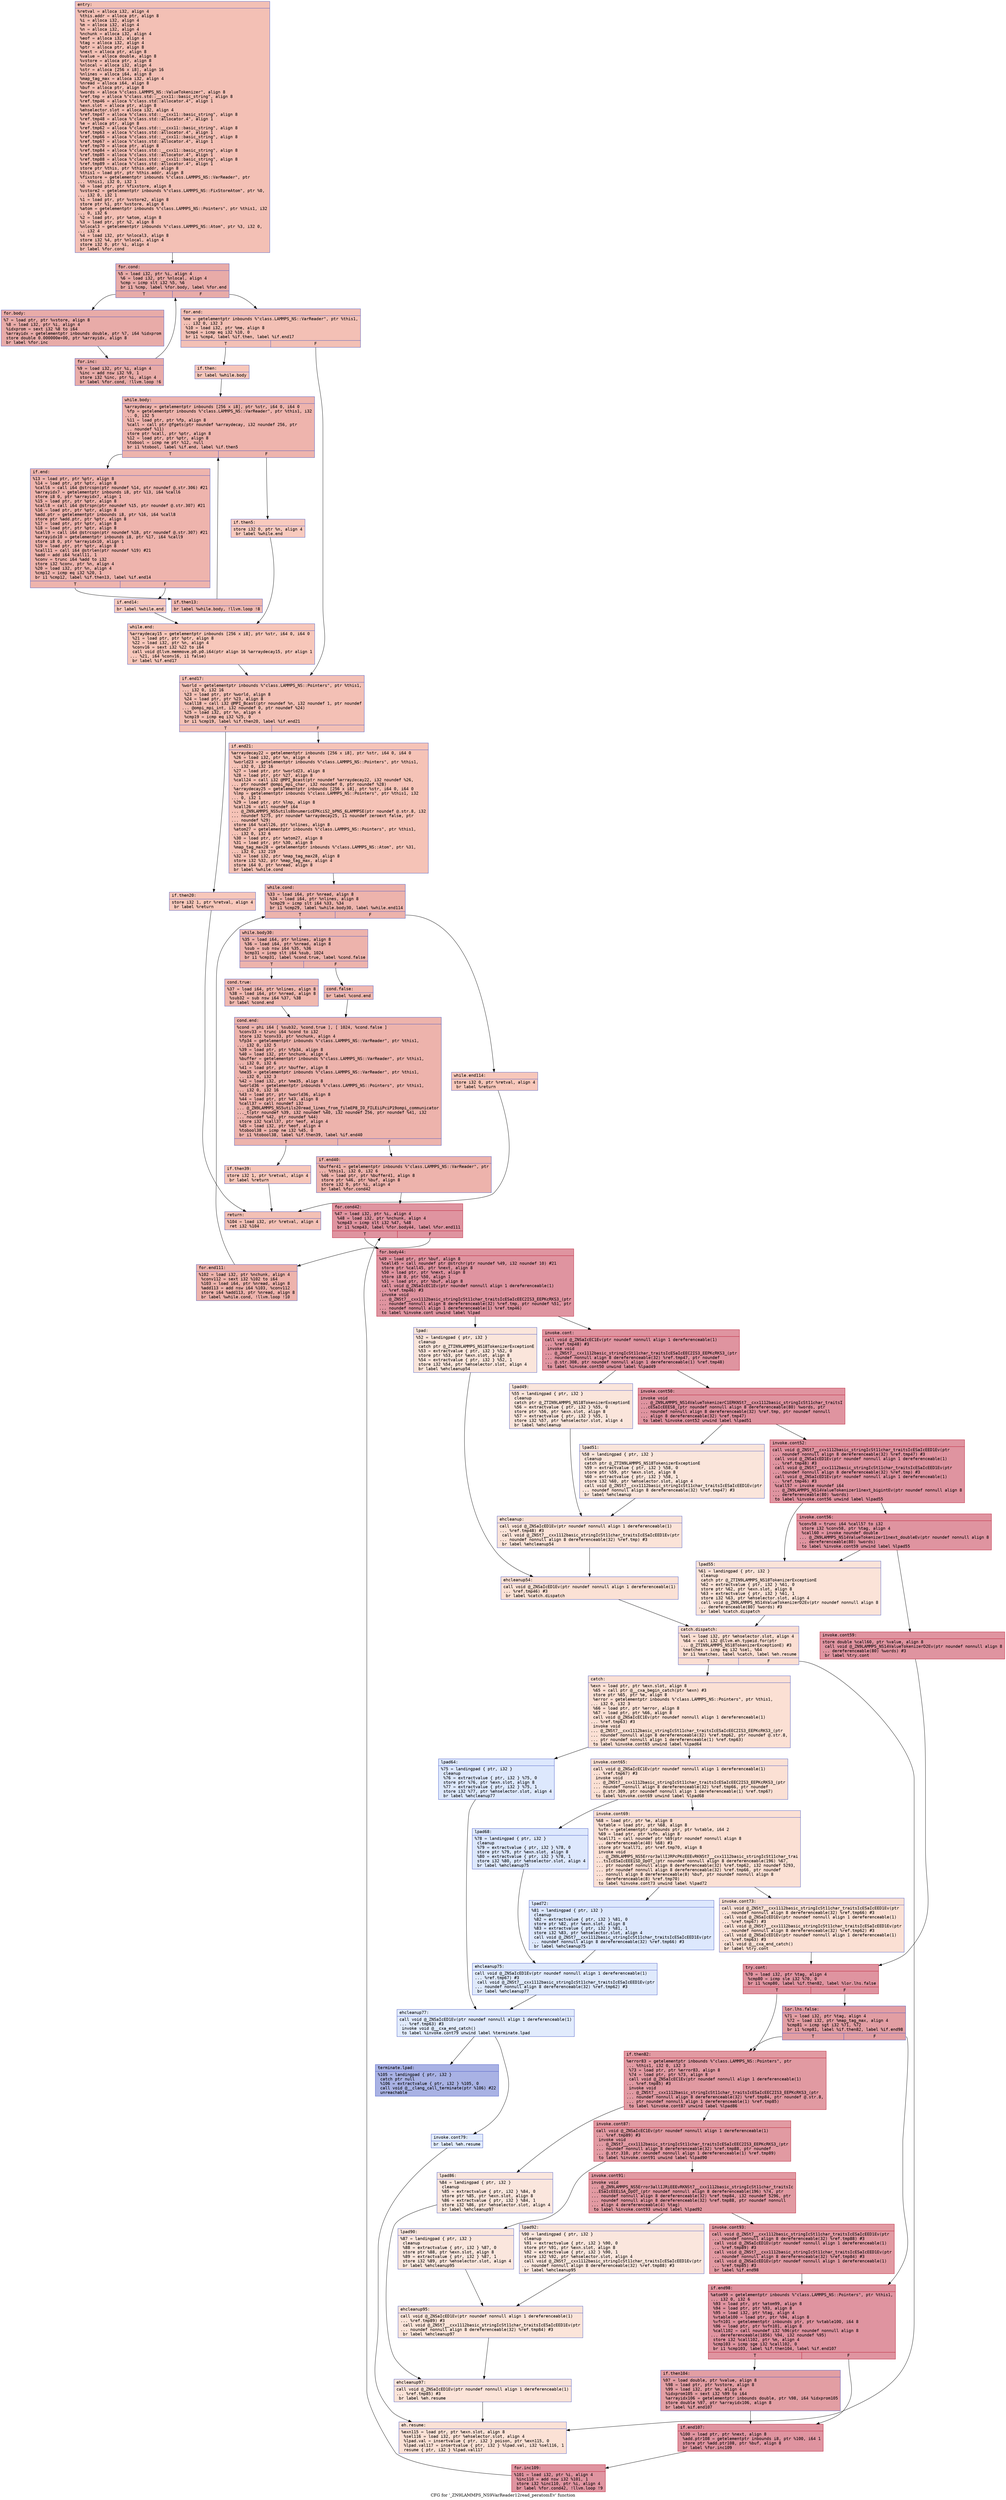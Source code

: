 digraph "CFG for '_ZN9LAMMPS_NS9VarReader12read_peratomEv' function" {
	label="CFG for '_ZN9LAMMPS_NS9VarReader12read_peratomEv' function";

	Node0x556bfe270b90 [shape=record,color="#3d50c3ff", style=filled, fillcolor="#e5705870" fontname="Courier",label="{entry:\l|  %retval = alloca i32, align 4\l  %this.addr = alloca ptr, align 8\l  %i = alloca i32, align 4\l  %m = alloca i32, align 4\l  %n = alloca i32, align 4\l  %nchunk = alloca i32, align 4\l  %eof = alloca i32, align 4\l  %tag = alloca i32, align 4\l  %ptr = alloca ptr, align 8\l  %next = alloca ptr, align 8\l  %value = alloca double, align 8\l  %vstore = alloca ptr, align 8\l  %nlocal = alloca i32, align 4\l  %str = alloca [256 x i8], align 16\l  %nlines = alloca i64, align 8\l  %map_tag_max = alloca i32, align 4\l  %nread = alloca i64, align 8\l  %buf = alloca ptr, align 8\l  %words = alloca %\"class.LAMMPS_NS::ValueTokenizer\", align 8\l  %ref.tmp = alloca %\"class.std::__cxx11::basic_string\", align 8\l  %ref.tmp46 = alloca %\"class.std::allocator.4\", align 1\l  %exn.slot = alloca ptr, align 8\l  %ehselector.slot = alloca i32, align 4\l  %ref.tmp47 = alloca %\"class.std::__cxx11::basic_string\", align 8\l  %ref.tmp48 = alloca %\"class.std::allocator.4\", align 1\l  %e = alloca ptr, align 8\l  %ref.tmp62 = alloca %\"class.std::__cxx11::basic_string\", align 8\l  %ref.tmp63 = alloca %\"class.std::allocator.4\", align 1\l  %ref.tmp66 = alloca %\"class.std::__cxx11::basic_string\", align 8\l  %ref.tmp67 = alloca %\"class.std::allocator.4\", align 1\l  %ref.tmp70 = alloca ptr, align 8\l  %ref.tmp84 = alloca %\"class.std::__cxx11::basic_string\", align 8\l  %ref.tmp85 = alloca %\"class.std::allocator.4\", align 1\l  %ref.tmp88 = alloca %\"class.std::__cxx11::basic_string\", align 8\l  %ref.tmp89 = alloca %\"class.std::allocator.4\", align 1\l  store ptr %this, ptr %this.addr, align 8\l  %this1 = load ptr, ptr %this.addr, align 8\l  %fixstore = getelementptr inbounds %\"class.LAMMPS_NS::VarReader\", ptr\l... %this1, i32 0, i32 1\l  %0 = load ptr, ptr %fixstore, align 8\l  %vstore2 = getelementptr inbounds %\"class.LAMMPS_NS::FixStoreAtom\", ptr %0,\l... i32 0, i32 1\l  %1 = load ptr, ptr %vstore2, align 8\l  store ptr %1, ptr %vstore, align 8\l  %atom = getelementptr inbounds %\"class.LAMMPS_NS::Pointers\", ptr %this1, i32\l... 0, i32 6\l  %2 = load ptr, ptr %atom, align 8\l  %3 = load ptr, ptr %2, align 8\l  %nlocal3 = getelementptr inbounds %\"class.LAMMPS_NS::Atom\", ptr %3, i32 0,\l... i32 4\l  %4 = load i32, ptr %nlocal3, align 8\l  store i32 %4, ptr %nlocal, align 4\l  store i32 0, ptr %i, align 4\l  br label %for.cond\l}"];
	Node0x556bfe270b90 -> Node0x556bfe1b2cc0[tooltip="entry -> for.cond\nProbability 100.00%" ];
	Node0x556bfe1b2cc0 [shape=record,color="#3d50c3ff", style=filled, fillcolor="#cc403a70" fontname="Courier",label="{for.cond:\l|  %5 = load i32, ptr %i, align 4\l  %6 = load i32, ptr %nlocal, align 4\l  %cmp = icmp slt i32 %5, %6\l  br i1 %cmp, label %for.body, label %for.end\l|{<s0>T|<s1>F}}"];
	Node0x556bfe1b2cc0:s0 -> Node0x556bfe273400[tooltip="for.cond -> for.body\nProbability 96.88%" ];
	Node0x556bfe1b2cc0:s1 -> Node0x556bfe273450[tooltip="for.cond -> for.end\nProbability 3.12%" ];
	Node0x556bfe273400 [shape=record,color="#3d50c3ff", style=filled, fillcolor="#cc403a70" fontname="Courier",label="{for.body:\l|  %7 = load ptr, ptr %vstore, align 8\l  %8 = load i32, ptr %i, align 4\l  %idxprom = sext i32 %8 to i64\l  %arrayidx = getelementptr inbounds double, ptr %7, i64 %idxprom\l  store double 0.000000e+00, ptr %arrayidx, align 8\l  br label %for.inc\l}"];
	Node0x556bfe273400 -> Node0x556bfe2738b0[tooltip="for.body -> for.inc\nProbability 100.00%" ];
	Node0x556bfe2738b0 [shape=record,color="#3d50c3ff", style=filled, fillcolor="#cc403a70" fontname="Courier",label="{for.inc:\l|  %9 = load i32, ptr %i, align 4\l  %inc = add nsw i32 %9, 1\l  store i32 %inc, ptr %i, align 4\l  br label %for.cond, !llvm.loop !6\l}"];
	Node0x556bfe2738b0 -> Node0x556bfe1b2cc0[tooltip="for.inc -> for.cond\nProbability 100.00%" ];
	Node0x556bfe273450 [shape=record,color="#3d50c3ff", style=filled, fillcolor="#e5705870" fontname="Courier",label="{for.end:\l|  %me = getelementptr inbounds %\"class.LAMMPS_NS::VarReader\", ptr %this1,\l... i32 0, i32 3\l  %10 = load i32, ptr %me, align 8\l  %cmp4 = icmp eq i32 %10, 0\l  br i1 %cmp4, label %if.then, label %if.end17\l|{<s0>T|<s1>F}}"];
	Node0x556bfe273450:s0 -> Node0x556bfe274240[tooltip="for.end -> if.then\nProbability 37.50%" ];
	Node0x556bfe273450:s1 -> Node0x556bfe2742b0[tooltip="for.end -> if.end17\nProbability 62.50%" ];
	Node0x556bfe274240 [shape=record,color="#3d50c3ff", style=filled, fillcolor="#ec7f6370" fontname="Courier",label="{if.then:\l|  br label %while.body\l}"];
	Node0x556bfe274240 -> Node0x556bfe2743e0[tooltip="if.then -> while.body\nProbability 100.00%" ];
	Node0x556bfe2743e0 [shape=record,color="#3d50c3ff", style=filled, fillcolor="#d8564670" fontname="Courier",label="{while.body:\l|  %arraydecay = getelementptr inbounds [256 x i8], ptr %str, i64 0, i64 0\l  %fp = getelementptr inbounds %\"class.LAMMPS_NS::VarReader\", ptr %this1, i32\l... 0, i32 5\l  %11 = load ptr, ptr %fp, align 8\l  %call = call ptr @fgets(ptr noundef %arraydecay, i32 noundef 256, ptr\l... noundef %11)\l  store ptr %call, ptr %ptr, align 8\l  %12 = load ptr, ptr %ptr, align 8\l  %tobool = icmp ne ptr %12, null\l  br i1 %tobool, label %if.end, label %if.then5\l|{<s0>T|<s1>F}}"];
	Node0x556bfe2743e0:s0 -> Node0x556bfe274990[tooltip="while.body -> if.end\nProbability 96.88%" ];
	Node0x556bfe2743e0:s1 -> Node0x556bfe274a00[tooltip="while.body -> if.then5\nProbability 3.12%" ];
	Node0x556bfe274a00 [shape=record,color="#3d50c3ff", style=filled, fillcolor="#ef886b70" fontname="Courier",label="{if.then5:\l|  store i32 0, ptr %n, align 4\l  br label %while.end\l}"];
	Node0x556bfe274a00 -> Node0x556bfe274ba0[tooltip="if.then5 -> while.end\nProbability 100.00%" ];
	Node0x556bfe274990 [shape=record,color="#3d50c3ff", style=filled, fillcolor="#d8564670" fontname="Courier",label="{if.end:\l|  %13 = load ptr, ptr %ptr, align 8\l  %14 = load ptr, ptr %ptr, align 8\l  %call6 = call i64 @strcspn(ptr noundef %14, ptr noundef @.str.306) #21\l  %arrayidx7 = getelementptr inbounds i8, ptr %13, i64 %call6\l  store i8 0, ptr %arrayidx7, align 1\l  %15 = load ptr, ptr %ptr, align 8\l  %call8 = call i64 @strspn(ptr noundef %15, ptr noundef @.str.307) #21\l  %16 = load ptr, ptr %ptr, align 8\l  %add.ptr = getelementptr inbounds i8, ptr %16, i64 %call8\l  store ptr %add.ptr, ptr %ptr, align 8\l  %17 = load ptr, ptr %ptr, align 8\l  %18 = load ptr, ptr %ptr, align 8\l  %call9 = call i64 @strcspn(ptr noundef %18, ptr noundef @.str.307) #21\l  %arrayidx10 = getelementptr inbounds i8, ptr %17, i64 %call9\l  store i8 0, ptr %arrayidx10, align 1\l  %19 = load ptr, ptr %ptr, align 8\l  %call11 = call i64 @strlen(ptr noundef %19) #21\l  %add = add i64 %call11, 1\l  %conv = trunc i64 %add to i32\l  store i32 %conv, ptr %n, align 4\l  %20 = load i32, ptr %n, align 4\l  %cmp12 = icmp eq i32 %20, 1\l  br i1 %cmp12, label %if.then13, label %if.end14\l|{<s0>T|<s1>F}}"];
	Node0x556bfe274990:s0 -> Node0x556bfe275c80[tooltip="if.end -> if.then13\nProbability 96.88%" ];
	Node0x556bfe274990:s1 -> Node0x556bfe275d00[tooltip="if.end -> if.end14\nProbability 3.12%" ];
	Node0x556bfe275c80 [shape=record,color="#3d50c3ff", style=filled, fillcolor="#dc5d4a70" fontname="Courier",label="{if.then13:\l|  br label %while.body, !llvm.loop !8\l}"];
	Node0x556bfe275c80 -> Node0x556bfe2743e0[tooltip="if.then13 -> while.body\nProbability 100.00%" ];
	Node0x556bfe275d00 [shape=record,color="#3d50c3ff", style=filled, fillcolor="#ef886b70" fontname="Courier",label="{if.end14:\l|  br label %while.end\l}"];
	Node0x556bfe275d00 -> Node0x556bfe274ba0[tooltip="if.end14 -> while.end\nProbability 100.00%" ];
	Node0x556bfe274ba0 [shape=record,color="#3d50c3ff", style=filled, fillcolor="#ec7f6370" fontname="Courier",label="{while.end:\l|  %arraydecay15 = getelementptr inbounds [256 x i8], ptr %str, i64 0, i64 0\l  %21 = load ptr, ptr %ptr, align 8\l  %22 = load i32, ptr %n, align 4\l  %conv16 = sext i32 %22 to i64\l  call void @llvm.memmove.p0.p0.i64(ptr align 16 %arraydecay15, ptr align 1\l... %21, i64 %conv16, i1 false)\l  br label %if.end17\l}"];
	Node0x556bfe274ba0 -> Node0x556bfe2742b0[tooltip="while.end -> if.end17\nProbability 100.00%" ];
	Node0x556bfe2742b0 [shape=record,color="#3d50c3ff", style=filled, fillcolor="#e5705870" fontname="Courier",label="{if.end17:\l|  %world = getelementptr inbounds %\"class.LAMMPS_NS::Pointers\", ptr %this1,\l... i32 0, i32 16\l  %23 = load ptr, ptr %world, align 8\l  %24 = load ptr, ptr %23, align 8\l  %call18 = call i32 @MPI_Bcast(ptr noundef %n, i32 noundef 1, ptr noundef\l... @ompi_mpi_int, i32 noundef 0, ptr noundef %24)\l  %25 = load i32, ptr %n, align 4\l  %cmp19 = icmp eq i32 %25, 0\l  br i1 %cmp19, label %if.then20, label %if.end21\l|{<s0>T|<s1>F}}"];
	Node0x556bfe2742b0:s0 -> Node0x556bfe2769a0[tooltip="if.end17 -> if.then20\nProbability 37.50%" ];
	Node0x556bfe2742b0:s1 -> Node0x556bfe2769f0[tooltip="if.end17 -> if.end21\nProbability 62.50%" ];
	Node0x556bfe2769a0 [shape=record,color="#3d50c3ff", style=filled, fillcolor="#ec7f6370" fontname="Courier",label="{if.then20:\l|  store i32 1, ptr %retval, align 4\l  br label %return\l}"];
	Node0x556bfe2769a0 -> Node0x556bfe276b90[tooltip="if.then20 -> return\nProbability 100.00%" ];
	Node0x556bfe2769f0 [shape=record,color="#3d50c3ff", style=filled, fillcolor="#e8765c70" fontname="Courier",label="{if.end21:\l|  %arraydecay22 = getelementptr inbounds [256 x i8], ptr %str, i64 0, i64 0\l  %26 = load i32, ptr %n, align 4\l  %world23 = getelementptr inbounds %\"class.LAMMPS_NS::Pointers\", ptr %this1,\l... i32 0, i32 16\l  %27 = load ptr, ptr %world23, align 8\l  %28 = load ptr, ptr %27, align 8\l  %call24 = call i32 @MPI_Bcast(ptr noundef %arraydecay22, i32 noundef %26,\l... ptr noundef @ompi_mpi_char, i32 noundef 0, ptr noundef %28)\l  %arraydecay25 = getelementptr inbounds [256 x i8], ptr %str, i64 0, i64 0\l  %lmp = getelementptr inbounds %\"class.LAMMPS_NS::Pointers\", ptr %this1, i32\l... 0, i32 1\l  %29 = load ptr, ptr %lmp, align 8\l  %call26 = call noundef i64\l... @_ZN9LAMMPS_NS5utils8bnumericEPKciS2_bPNS_6LAMMPSE(ptr noundef @.str.8, i32\l... noundef 5275, ptr noundef %arraydecay25, i1 noundef zeroext false, ptr\l... noundef %29)\l  store i64 %call26, ptr %nlines, align 8\l  %atom27 = getelementptr inbounds %\"class.LAMMPS_NS::Pointers\", ptr %this1,\l... i32 0, i32 6\l  %30 = load ptr, ptr %atom27, align 8\l  %31 = load ptr, ptr %30, align 8\l  %map_tag_max28 = getelementptr inbounds %\"class.LAMMPS_NS::Atom\", ptr %31,\l... i32 0, i32 219\l  %32 = load i32, ptr %map_tag_max28, align 8\l  store i32 %32, ptr %map_tag_max, align 4\l  store i64 0, ptr %nread, align 8\l  br label %while.cond\l}"];
	Node0x556bfe2769f0 -> Node0x556bfe277bc0[tooltip="if.end21 -> while.cond\nProbability 100.00%" ];
	Node0x556bfe277bc0 [shape=record,color="#3d50c3ff", style=filled, fillcolor="#d6524470" fontname="Courier",label="{while.cond:\l|  %33 = load i64, ptr %nread, align 8\l  %34 = load i64, ptr %nlines, align 8\l  %cmp29 = icmp slt i64 %33, %34\l  br i1 %cmp29, label %while.body30, label %while.end114\l|{<s0>T|<s1>F}}"];
	Node0x556bfe277bc0:s0 -> Node0x556bfe277e60[tooltip="while.cond -> while.body30\nProbability 96.88%" ];
	Node0x556bfe277bc0:s1 -> Node0x556bfe277ee0[tooltip="while.cond -> while.end114\nProbability 3.12%" ];
	Node0x556bfe277e60 [shape=record,color="#3d50c3ff", style=filled, fillcolor="#d6524470" fontname="Courier",label="{while.body30:\l|  %35 = load i64, ptr %nlines, align 8\l  %36 = load i64, ptr %nread, align 8\l  %sub = sub nsw i64 %35, %36\l  %cmp31 = icmp slt i64 %sub, 1024\l  br i1 %cmp31, label %cond.true, label %cond.false\l|{<s0>T|<s1>F}}"];
	Node0x556bfe277e60:s0 -> Node0x556bfe2782a0[tooltip="while.body30 -> cond.true\nProbability 50.00%" ];
	Node0x556bfe277e60:s1 -> Node0x556bfe273920[tooltip="while.body30 -> cond.false\nProbability 50.00%" ];
	Node0x556bfe2782a0 [shape=record,color="#3d50c3ff", style=filled, fillcolor="#dc5d4a70" fontname="Courier",label="{cond.true:\l|  %37 = load i64, ptr %nlines, align 8\l  %38 = load i64, ptr %nread, align 8\l  %sub32 = sub nsw i64 %37, %38\l  br label %cond.end\l}"];
	Node0x556bfe2782a0 -> Node0x556bfe273c00[tooltip="cond.true -> cond.end\nProbability 100.00%" ];
	Node0x556bfe273920 [shape=record,color="#3d50c3ff", style=filled, fillcolor="#dc5d4a70" fontname="Courier",label="{cond.false:\l|  br label %cond.end\l}"];
	Node0x556bfe273920 -> Node0x556bfe273c00[tooltip="cond.false -> cond.end\nProbability 100.00%" ];
	Node0x556bfe273c00 [shape=record,color="#3d50c3ff", style=filled, fillcolor="#d6524470" fontname="Courier",label="{cond.end:\l|  %cond = phi i64 [ %sub32, %cond.true ], [ 1024, %cond.false ]\l  %conv33 = trunc i64 %cond to i32\l  store i32 %conv33, ptr %nchunk, align 4\l  %fp34 = getelementptr inbounds %\"class.LAMMPS_NS::VarReader\", ptr %this1,\l... i32 0, i32 5\l  %39 = load ptr, ptr %fp34, align 8\l  %40 = load i32, ptr %nchunk, align 4\l  %buffer = getelementptr inbounds %\"class.LAMMPS_NS::VarReader\", ptr %this1,\l... i32 0, i32 6\l  %41 = load ptr, ptr %buffer, align 8\l  %me35 = getelementptr inbounds %\"class.LAMMPS_NS::VarReader\", ptr %this1,\l... i32 0, i32 3\l  %42 = load i32, ptr %me35, align 8\l  %world36 = getelementptr inbounds %\"class.LAMMPS_NS::Pointers\", ptr %this1,\l... i32 0, i32 16\l  %43 = load ptr, ptr %world36, align 8\l  %44 = load ptr, ptr %43, align 8\l  %call37 = call noundef i32\l... @_ZN9LAMMPS_NS5utils20read_lines_from_fileEP8_IO_FILEiiPciP19ompi_communicator\l..._t(ptr noundef %39, i32 noundef %40, i32 noundef 256, ptr noundef %41, i32\l... noundef %42, ptr noundef %44)\l  store i32 %call37, ptr %eof, align 4\l  %45 = load i32, ptr %eof, align 4\l  %tobool38 = icmp ne i32 %45, 0\l  br i1 %tobool38, label %if.then39, label %if.end40\l|{<s0>T|<s1>F}}"];
	Node0x556bfe273c00:s0 -> Node0x556bfe2799d0[tooltip="cond.end -> if.then39\nProbability 3.12%" ];
	Node0x556bfe273c00:s1 -> Node0x556bfe279a50[tooltip="cond.end -> if.end40\nProbability 96.88%" ];
	Node0x556bfe2799d0 [shape=record,color="#3d50c3ff", style=filled, fillcolor="#ec7f6370" fontname="Courier",label="{if.then39:\l|  store i32 1, ptr %retval, align 4\l  br label %return\l}"];
	Node0x556bfe2799d0 -> Node0x556bfe276b90[tooltip="if.then39 -> return\nProbability 100.00%" ];
	Node0x556bfe279a50 [shape=record,color="#3d50c3ff", style=filled, fillcolor="#d6524470" fontname="Courier",label="{if.end40:\l|  %buffer41 = getelementptr inbounds %\"class.LAMMPS_NS::VarReader\", ptr\l... %this1, i32 0, i32 6\l  %46 = load ptr, ptr %buffer41, align 8\l  store ptr %46, ptr %buf, align 8\l  store i32 0, ptr %i, align 4\l  br label %for.cond42\l}"];
	Node0x556bfe279a50 -> Node0x556bfe279fa0[tooltip="if.end40 -> for.cond42\nProbability 100.00%" ];
	Node0x556bfe279fa0 [shape=record,color="#b70d28ff", style=filled, fillcolor="#b70d2870" fontname="Courier",label="{for.cond42:\l|  %47 = load i32, ptr %i, align 4\l  %48 = load i32, ptr %nchunk, align 4\l  %cmp43 = icmp slt i32 %47, %48\l  br i1 %cmp43, label %for.body44, label %for.end111\l|{<s0>T|<s1>F}}"];
	Node0x556bfe279fa0:s0 -> Node0x556bfe27aa30[tooltip="for.cond42 -> for.body44\nProbability 96.88%" ];
	Node0x556bfe279fa0:s1 -> Node0x556bfe27aab0[tooltip="for.cond42 -> for.end111\nProbability 3.12%" ];
	Node0x556bfe27aa30 [shape=record,color="#b70d28ff", style=filled, fillcolor="#b70d2870" fontname="Courier",label="{for.body44:\l|  %49 = load ptr, ptr %buf, align 8\l  %call45 = call noundef ptr @strchr(ptr noundef %49, i32 noundef 10) #21\l  store ptr %call45, ptr %next, align 8\l  %50 = load ptr, ptr %next, align 8\l  store i8 0, ptr %50, align 1\l  %51 = load ptr, ptr %buf, align 8\l  call void @_ZNSaIcEC1Ev(ptr noundef nonnull align 1 dereferenceable(1)\l... %ref.tmp46) #3\l  invoke void\l... @_ZNSt7__cxx1112basic_stringIcSt11char_traitsIcESaIcEEC2IS3_EEPKcRKS3_(ptr\l... noundef nonnull align 8 dereferenceable(32) %ref.tmp, ptr noundef %51, ptr\l... noundef nonnull align 1 dereferenceable(1) %ref.tmp46)\l          to label %invoke.cont unwind label %lpad\l}"];
	Node0x556bfe27aa30 -> Node0x556bfe27b1f0[tooltip="for.body44 -> invoke.cont\nProbability 100.00%" ];
	Node0x556bfe27aa30 -> Node0x556bfe27b2d0[tooltip="for.body44 -> lpad\nProbability 0.00%" ];
	Node0x556bfe27b1f0 [shape=record,color="#b70d28ff", style=filled, fillcolor="#b70d2870" fontname="Courier",label="{invoke.cont:\l|  call void @_ZNSaIcEC1Ev(ptr noundef nonnull align 1 dereferenceable(1)\l... %ref.tmp48) #3\l  invoke void\l... @_ZNSt7__cxx1112basic_stringIcSt11char_traitsIcESaIcEEC2IS3_EEPKcRKS3_(ptr\l... noundef nonnull align 8 dereferenceable(32) %ref.tmp47, ptr noundef\l... @.str.308, ptr noundef nonnull align 1 dereferenceable(1) %ref.tmp48)\l          to label %invoke.cont50 unwind label %lpad49\l}"];
	Node0x556bfe27b1f0 -> Node0x556bfe27b650[tooltip="invoke.cont -> invoke.cont50\nProbability 100.00%" ];
	Node0x556bfe27b1f0 -> Node0x556bfe27b6a0[tooltip="invoke.cont -> lpad49\nProbability 0.00%" ];
	Node0x556bfe27b650 [shape=record,color="#b70d28ff", style=filled, fillcolor="#b70d2870" fontname="Courier",label="{invoke.cont50:\l|  invoke void\l... @_ZN9LAMMPS_NS14ValueTokenizerC1ERKNSt7__cxx1112basic_stringIcSt11char_traitsI\l...cESaIcEEES8_(ptr noundef nonnull align 8 dereferenceable(80) %words, ptr\l... noundef nonnull align 8 dereferenceable(32) %ref.tmp, ptr noundef nonnull\l... align 8 dereferenceable(32) %ref.tmp47)\l          to label %invoke.cont52 unwind label %lpad51\l}"];
	Node0x556bfe27b650 -> Node0x556bfe27b600[tooltip="invoke.cont50 -> invoke.cont52\nProbability 100.00%" ];
	Node0x556bfe27b650 -> Node0x556bfe27ba00[tooltip="invoke.cont50 -> lpad51\nProbability 0.00%" ];
	Node0x556bfe27b600 [shape=record,color="#b70d28ff", style=filled, fillcolor="#b70d2870" fontname="Courier",label="{invoke.cont52:\l|  call void @_ZNSt7__cxx1112basic_stringIcSt11char_traitsIcESaIcEED1Ev(ptr\l... noundef nonnull align 8 dereferenceable(32) %ref.tmp47) #3\l  call void @_ZNSaIcED1Ev(ptr noundef nonnull align 1 dereferenceable(1)\l... %ref.tmp48) #3\l  call void @_ZNSt7__cxx1112basic_stringIcSt11char_traitsIcESaIcEED1Ev(ptr\l... noundef nonnull align 8 dereferenceable(32) %ref.tmp) #3\l  call void @_ZNSaIcED1Ev(ptr noundef nonnull align 1 dereferenceable(1)\l... %ref.tmp46) #3\l  %call57 = invoke noundef i64\l... @_ZN9LAMMPS_NS14ValueTokenizer11next_bigintEv(ptr noundef nonnull align 8\l... dereferenceable(80) %words)\l          to label %invoke.cont56 unwind label %lpad55\l}"];
	Node0x556bfe27b600 -> Node0x556bfe27c1e0[tooltip="invoke.cont52 -> invoke.cont56\nProbability 100.00%" ];
	Node0x556bfe27b600 -> Node0x556bfe27c230[tooltip="invoke.cont52 -> lpad55\nProbability 0.00%" ];
	Node0x556bfe27c1e0 [shape=record,color="#b70d28ff", style=filled, fillcolor="#b70d2870" fontname="Courier",label="{invoke.cont56:\l|  %conv58 = trunc i64 %call57 to i32\l  store i32 %conv58, ptr %tag, align 4\l  %call60 = invoke noundef double\l... @_ZN9LAMMPS_NS14ValueTokenizer11next_doubleEv(ptr noundef nonnull align 8\l... dereferenceable(80) %words)\l          to label %invoke.cont59 unwind label %lpad55\l}"];
	Node0x556bfe27c1e0 -> Node0x556bfe27c530[tooltip="invoke.cont56 -> invoke.cont59\nProbability 100.00%" ];
	Node0x556bfe27c1e0 -> Node0x556bfe27c230[tooltip="invoke.cont56 -> lpad55\nProbability 0.00%" ];
	Node0x556bfe27c530 [shape=record,color="#b70d28ff", style=filled, fillcolor="#b70d2870" fontname="Courier",label="{invoke.cont59:\l|  store double %call60, ptr %value, align 8\l  call void @_ZN9LAMMPS_NS14ValueTokenizerD2Ev(ptr noundef nonnull align 8\l... dereferenceable(80) %words) #3\l  br label %try.cont\l}"];
	Node0x556bfe27c530 -> Node0x556bfe27c9f0[tooltip="invoke.cont59 -> try.cont\nProbability 100.00%" ];
	Node0x556bfe27b2d0 [shape=record,color="#3d50c3ff", style=filled, fillcolor="#f4c5ad70" fontname="Courier",label="{lpad:\l|  %52 = landingpad \{ ptr, i32 \}\l          cleanup\l          catch ptr @_ZTIN9LAMMPS_NS18TokenizerExceptionE\l  %53 = extractvalue \{ ptr, i32 \} %52, 0\l  store ptr %53, ptr %exn.slot, align 8\l  %54 = extractvalue \{ ptr, i32 \} %52, 1\l  store i32 %54, ptr %ehselector.slot, align 4\l  br label %ehcleanup54\l}"];
	Node0x556bfe27b2d0 -> Node0x556bfe27ce20[tooltip="lpad -> ehcleanup54\nProbability 100.00%" ];
	Node0x556bfe27b6a0 [shape=record,color="#3d50c3ff", style=filled, fillcolor="#f4c5ad70" fontname="Courier",label="{lpad49:\l|  %55 = landingpad \{ ptr, i32 \}\l          cleanup\l          catch ptr @_ZTIN9LAMMPS_NS18TokenizerExceptionE\l  %56 = extractvalue \{ ptr, i32 \} %55, 0\l  store ptr %56, ptr %exn.slot, align 8\l  %57 = extractvalue \{ ptr, i32 \} %55, 1\l  store i32 %57, ptr %ehselector.slot, align 4\l  br label %ehcleanup\l}"];
	Node0x556bfe27b6a0 -> Node0x556bfe27d220[tooltip="lpad49 -> ehcleanup\nProbability 100.00%" ];
	Node0x556bfe27ba00 [shape=record,color="#3d50c3ff", style=filled, fillcolor="#f4c5ad70" fontname="Courier",label="{lpad51:\l|  %58 = landingpad \{ ptr, i32 \}\l          cleanup\l          catch ptr @_ZTIN9LAMMPS_NS18TokenizerExceptionE\l  %59 = extractvalue \{ ptr, i32 \} %58, 0\l  store ptr %59, ptr %exn.slot, align 8\l  %60 = extractvalue \{ ptr, i32 \} %58, 1\l  store i32 %60, ptr %ehselector.slot, align 4\l  call void @_ZNSt7__cxx1112basic_stringIcSt11char_traitsIcESaIcEED1Ev(ptr\l... noundef nonnull align 8 dereferenceable(32) %ref.tmp47) #3\l  br label %ehcleanup\l}"];
	Node0x556bfe27ba00 -> Node0x556bfe27d220[tooltip="lpad51 -> ehcleanup\nProbability 100.00%" ];
	Node0x556bfe27d220 [shape=record,color="#3d50c3ff", style=filled, fillcolor="#f6bfa670" fontname="Courier",label="{ehcleanup:\l|  call void @_ZNSaIcED1Ev(ptr noundef nonnull align 1 dereferenceable(1)\l... %ref.tmp48) #3\l  call void @_ZNSt7__cxx1112basic_stringIcSt11char_traitsIcESaIcEED1Ev(ptr\l... noundef nonnull align 8 dereferenceable(32) %ref.tmp) #3\l  br label %ehcleanup54\l}"];
	Node0x556bfe27d220 -> Node0x556bfe27ce20[tooltip="ehcleanup -> ehcleanup54\nProbability 100.00%" ];
	Node0x556bfe27ce20 [shape=record,color="#3d50c3ff", style=filled, fillcolor="#f7bca170" fontname="Courier",label="{ehcleanup54:\l|  call void @_ZNSaIcED1Ev(ptr noundef nonnull align 1 dereferenceable(1)\l... %ref.tmp46) #3\l  br label %catch.dispatch\l}"];
	Node0x556bfe27ce20 -> Node0x556bfe27db40[tooltip="ehcleanup54 -> catch.dispatch\nProbability 100.00%" ];
	Node0x556bfe27c230 [shape=record,color="#3d50c3ff", style=filled, fillcolor="#f6bfa670" fontname="Courier",label="{lpad55:\l|  %61 = landingpad \{ ptr, i32 \}\l          cleanup\l          catch ptr @_ZTIN9LAMMPS_NS18TokenizerExceptionE\l  %62 = extractvalue \{ ptr, i32 \} %61, 0\l  store ptr %62, ptr %exn.slot, align 8\l  %63 = extractvalue \{ ptr, i32 \} %61, 1\l  store i32 %63, ptr %ehselector.slot, align 4\l  call void @_ZN9LAMMPS_NS14ValueTokenizerD2Ev(ptr noundef nonnull align 8\l... dereferenceable(80) %words) #3\l  br label %catch.dispatch\l}"];
	Node0x556bfe27c230 -> Node0x556bfe27db40[tooltip="lpad55 -> catch.dispatch\nProbability 100.00%" ];
	Node0x556bfe27db40 [shape=record,color="#3d50c3ff", style=filled, fillcolor="#f7b59970" fontname="Courier",label="{catch.dispatch:\l|  %sel = load i32, ptr %ehselector.slot, align 4\l  %64 = call i32 @llvm.eh.typeid.for(ptr\l... @_ZTIN9LAMMPS_NS18TokenizerExceptionE) #3\l  %matches = icmp eq i32 %sel, %64\l  br i1 %matches, label %catch, label %eh.resume\l|{<s0>T|<s1>F}}"];
	Node0x556bfe27db40:s0 -> Node0x556bfe27e370[tooltip="catch.dispatch -> catch\nProbability 96.88%" ];
	Node0x556bfe27db40:s1 -> Node0x556bfe27e3e0[tooltip="catch.dispatch -> eh.resume\nProbability 3.12%" ];
	Node0x556bfe27e370 [shape=record,color="#3d50c3ff", style=filled, fillcolor="#f7b99e70" fontname="Courier",label="{catch:\l|  %exn = load ptr, ptr %exn.slot, align 8\l  %65 = call ptr @__cxa_begin_catch(ptr %exn) #3\l  store ptr %65, ptr %e, align 8\l  %error = getelementptr inbounds %\"class.LAMMPS_NS::Pointers\", ptr %this1,\l... i32 0, i32 3\l  %66 = load ptr, ptr %error, align 8\l  %67 = load ptr, ptr %66, align 8\l  call void @_ZNSaIcEC1Ev(ptr noundef nonnull align 1 dereferenceable(1)\l... %ref.tmp63) #3\l  invoke void\l... @_ZNSt7__cxx1112basic_stringIcSt11char_traitsIcESaIcEEC2IS3_EEPKcRKS3_(ptr\l... noundef nonnull align 8 dereferenceable(32) %ref.tmp62, ptr noundef @.str.8,\l... ptr noundef nonnull align 1 dereferenceable(1) %ref.tmp63)\l          to label %invoke.cont65 unwind label %lpad64\l}"];
	Node0x556bfe27e370 -> Node0x556bfe27eaf0[tooltip="catch -> invoke.cont65\nProbability 100.00%" ];
	Node0x556bfe27e370 -> Node0x556bfe27eb40[tooltip="catch -> lpad64\nProbability 0.00%" ];
	Node0x556bfe27eaf0 [shape=record,color="#3d50c3ff", style=filled, fillcolor="#f7b99e70" fontname="Courier",label="{invoke.cont65:\l|  call void @_ZNSaIcEC1Ev(ptr noundef nonnull align 1 dereferenceable(1)\l... %ref.tmp67) #3\l  invoke void\l... @_ZNSt7__cxx1112basic_stringIcSt11char_traitsIcESaIcEEC2IS3_EEPKcRKS3_(ptr\l... noundef nonnull align 8 dereferenceable(32) %ref.tmp66, ptr noundef\l... @.str.309, ptr noundef nonnull align 1 dereferenceable(1) %ref.tmp67)\l          to label %invoke.cont69 unwind label %lpad68\l}"];
	Node0x556bfe27eaf0 -> Node0x556bfe27ee90[tooltip="invoke.cont65 -> invoke.cont69\nProbability 100.00%" ];
	Node0x556bfe27eaf0 -> Node0x556bfe27eee0[tooltip="invoke.cont65 -> lpad68\nProbability 0.00%" ];
	Node0x556bfe27ee90 [shape=record,color="#3d50c3ff", style=filled, fillcolor="#f7b99e70" fontname="Courier",label="{invoke.cont69:\l|  %68 = load ptr, ptr %e, align 8\l  %vtable = load ptr, ptr %68, align 8\l  %vfn = getelementptr inbounds ptr, ptr %vtable, i64 2\l  %69 = load ptr, ptr %vfn, align 8\l  %call71 = call noundef ptr %69(ptr noundef nonnull align 8\l... dereferenceable(40) %68) #3\l  store ptr %call71, ptr %ref.tmp70, align 8\l  invoke void\l... @_ZN9LAMMPS_NS5Error3allIJRPcPKcEEEvRKNSt7__cxx1112basic_stringIcSt11char_trai\l...tsIcESaIcEEEiSD_DpOT_(ptr noundef nonnull align 8 dereferenceable(196) %67,\l... ptr noundef nonnull align 8 dereferenceable(32) %ref.tmp62, i32 noundef 5293,\l... ptr noundef nonnull align 8 dereferenceable(32) %ref.tmp66, ptr noundef\l... nonnull align 8 dereferenceable(8) %buf, ptr noundef nonnull align 8\l... dereferenceable(8) %ref.tmp70)\l          to label %invoke.cont73 unwind label %lpad72\l}"];
	Node0x556bfe27ee90 -> Node0x556bfe27f580[tooltip="invoke.cont69 -> invoke.cont73\nProbability 100.00%" ];
	Node0x556bfe27ee90 -> Node0x556bfe27f600[tooltip="invoke.cont69 -> lpad72\nProbability 0.00%" ];
	Node0x556bfe27f580 [shape=record,color="#3d50c3ff", style=filled, fillcolor="#f7b99e70" fontname="Courier",label="{invoke.cont73:\l|  call void @_ZNSt7__cxx1112basic_stringIcSt11char_traitsIcESaIcEED1Ev(ptr\l... noundef nonnull align 8 dereferenceable(32) %ref.tmp66) #3\l  call void @_ZNSaIcED1Ev(ptr noundef nonnull align 1 dereferenceable(1)\l... %ref.tmp67) #3\l  call void @_ZNSt7__cxx1112basic_stringIcSt11char_traitsIcESaIcEED1Ev(ptr\l... noundef nonnull align 8 dereferenceable(32) %ref.tmp62) #3\l  call void @_ZNSaIcED1Ev(ptr noundef nonnull align 1 dereferenceable(1)\l... %ref.tmp63) #3\l  call void @__cxa_end_catch()\l  br label %try.cont\l}"];
	Node0x556bfe27f580 -> Node0x556bfe27c9f0[tooltip="invoke.cont73 -> try.cont\nProbability 100.00%" ];
	Node0x556bfe27c9f0 [shape=record,color="#b70d28ff", style=filled, fillcolor="#b70d2870" fontname="Courier",label="{try.cont:\l|  %70 = load i32, ptr %tag, align 4\l  %cmp80 = icmp sle i32 %70, 0\l  br i1 %cmp80, label %if.then82, label %lor.lhs.false\l|{<s0>T|<s1>F}}"];
	Node0x556bfe27c9f0:s0 -> Node0x556bfe2800e0[tooltip="try.cont -> if.then82\nProbability 50.00%" ];
	Node0x556bfe27c9f0:s1 -> Node0x556bfe280130[tooltip="try.cont -> lor.lhs.false\nProbability 50.00%" ];
	Node0x556bfe280130 [shape=record,color="#3d50c3ff", style=filled, fillcolor="#be242e70" fontname="Courier",label="{lor.lhs.false:\l|  %71 = load i32, ptr %tag, align 4\l  %72 = load i32, ptr %map_tag_max, align 4\l  %cmp81 = icmp sgt i32 %71, %72\l  br i1 %cmp81, label %if.then82, label %if.end98\l|{<s0>T|<s1>F}}"];
	Node0x556bfe280130:s0 -> Node0x556bfe2800e0[tooltip="lor.lhs.false -> if.then82\nProbability 50.00%" ];
	Node0x556bfe280130:s1 -> Node0x556bfe280470[tooltip="lor.lhs.false -> if.end98\nProbability 50.00%" ];
	Node0x556bfe2800e0 [shape=record,color="#b70d28ff", style=filled, fillcolor="#bb1b2c70" fontname="Courier",label="{if.then82:\l|  %error83 = getelementptr inbounds %\"class.LAMMPS_NS::Pointers\", ptr\l... %this1, i32 0, i32 3\l  %73 = load ptr, ptr %error83, align 8\l  %74 = load ptr, ptr %73, align 8\l  call void @_ZNSaIcEC1Ev(ptr noundef nonnull align 1 dereferenceable(1)\l... %ref.tmp85) #3\l  invoke void\l... @_ZNSt7__cxx1112basic_stringIcSt11char_traitsIcESaIcEEC2IS3_EEPKcRKS3_(ptr\l... noundef nonnull align 8 dereferenceable(32) %ref.tmp84, ptr noundef @.str.8,\l... ptr noundef nonnull align 1 dereferenceable(1) %ref.tmp85)\l          to label %invoke.cont87 unwind label %lpad86\l}"];
	Node0x556bfe2800e0 -> Node0x556bfe280900[tooltip="if.then82 -> invoke.cont87\nProbability 100.00%" ];
	Node0x556bfe2800e0 -> Node0x556bfe280980[tooltip="if.then82 -> lpad86\nProbability 0.00%" ];
	Node0x556bfe280900 [shape=record,color="#b70d28ff", style=filled, fillcolor="#bb1b2c70" fontname="Courier",label="{invoke.cont87:\l|  call void @_ZNSaIcEC1Ev(ptr noundef nonnull align 1 dereferenceable(1)\l... %ref.tmp89) #3\l  invoke void\l... @_ZNSt7__cxx1112basic_stringIcSt11char_traitsIcESaIcEEC2IS3_EEPKcRKS3_(ptr\l... noundef nonnull align 8 dereferenceable(32) %ref.tmp88, ptr noundef\l... @.str.310, ptr noundef nonnull align 1 dereferenceable(1) %ref.tmp89)\l          to label %invoke.cont91 unwind label %lpad90\l}"];
	Node0x556bfe280900 -> Node0x556bfe280d00[tooltip="invoke.cont87 -> invoke.cont91\nProbability 100.00%" ];
	Node0x556bfe280900 -> Node0x556bfe280d50[tooltip="invoke.cont87 -> lpad90\nProbability 0.00%" ];
	Node0x556bfe280d00 [shape=record,color="#b70d28ff", style=filled, fillcolor="#bb1b2c70" fontname="Courier",label="{invoke.cont91:\l|  invoke void\l... @_ZN9LAMMPS_NS5Error3allIJRiEEEvRKNSt7__cxx1112basic_stringIcSt11char_traitsIc\l...ESaIcEEEiSA_DpOT_(ptr noundef nonnull align 8 dereferenceable(196) %74, ptr\l... noundef nonnull align 8 dereferenceable(32) %ref.tmp84, i32 noundef 5296, ptr\l... noundef nonnull align 8 dereferenceable(32) %ref.tmp88, ptr noundef nonnull\l... align 4 dereferenceable(4) %tag)\l          to label %invoke.cont93 unwind label %lpad92\l}"];
	Node0x556bfe280d00 -> Node0x556bfe280cb0[tooltip="invoke.cont91 -> invoke.cont93\nProbability 100.00%" ];
	Node0x556bfe280d00 -> Node0x556bfe281080[tooltip="invoke.cont91 -> lpad92\nProbability 0.00%" ];
	Node0x556bfe280cb0 [shape=record,color="#b70d28ff", style=filled, fillcolor="#bb1b2c70" fontname="Courier",label="{invoke.cont93:\l|  call void @_ZNSt7__cxx1112basic_stringIcSt11char_traitsIcESaIcEED1Ev(ptr\l... noundef nonnull align 8 dereferenceable(32) %ref.tmp88) #3\l  call void @_ZNSaIcED1Ev(ptr noundef nonnull align 1 dereferenceable(1)\l... %ref.tmp89) #3\l  call void @_ZNSt7__cxx1112basic_stringIcSt11char_traitsIcESaIcEED1Ev(ptr\l... noundef nonnull align 8 dereferenceable(32) %ref.tmp84) #3\l  call void @_ZNSaIcED1Ev(ptr noundef nonnull align 1 dereferenceable(1)\l... %ref.tmp85) #3\l  br label %if.end98\l}"];
	Node0x556bfe280cb0 -> Node0x556bfe280470[tooltip="invoke.cont93 -> if.end98\nProbability 100.00%" ];
	Node0x556bfe27eb40 [shape=record,color="#3d50c3ff", style=filled, fillcolor="#b2ccfb70" fontname="Courier",label="{lpad64:\l|  %75 = landingpad \{ ptr, i32 \}\l          cleanup\l  %76 = extractvalue \{ ptr, i32 \} %75, 0\l  store ptr %76, ptr %exn.slot, align 8\l  %77 = extractvalue \{ ptr, i32 \} %75, 1\l  store i32 %77, ptr %ehselector.slot, align 4\l  br label %ehcleanup77\l}"];
	Node0x556bfe27eb40 -> Node0x556bfe281a20[tooltip="lpad64 -> ehcleanup77\nProbability 100.00%" ];
	Node0x556bfe27eee0 [shape=record,color="#3d50c3ff", style=filled, fillcolor="#b2ccfb70" fontname="Courier",label="{lpad68:\l|  %78 = landingpad \{ ptr, i32 \}\l          cleanup\l  %79 = extractvalue \{ ptr, i32 \} %78, 0\l  store ptr %79, ptr %exn.slot, align 8\l  %80 = extractvalue \{ ptr, i32 \} %78, 1\l  store i32 %80, ptr %ehselector.slot, align 4\l  br label %ehcleanup75\l}"];
	Node0x556bfe27eee0 -> Node0x556bfe281d20[tooltip="lpad68 -> ehcleanup75\nProbability 100.00%" ];
	Node0x556bfe27f600 [shape=record,color="#3d50c3ff", style=filled, fillcolor="#b2ccfb70" fontname="Courier",label="{lpad72:\l|  %81 = landingpad \{ ptr, i32 \}\l          cleanup\l  %82 = extractvalue \{ ptr, i32 \} %81, 0\l  store ptr %82, ptr %exn.slot, align 8\l  %83 = extractvalue \{ ptr, i32 \} %81, 1\l  store i32 %83, ptr %ehselector.slot, align 4\l  call void @_ZNSt7__cxx1112basic_stringIcSt11char_traitsIcESaIcEED1Ev(ptr\l... noundef nonnull align 8 dereferenceable(32) %ref.tmp66) #3\l  br label %ehcleanup75\l}"];
	Node0x556bfe27f600 -> Node0x556bfe281d20[tooltip="lpad72 -> ehcleanup75\nProbability 100.00%" ];
	Node0x556bfe281d20 [shape=record,color="#3d50c3ff", style=filled, fillcolor="#b9d0f970" fontname="Courier",label="{ehcleanup75:\l|  call void @_ZNSaIcED1Ev(ptr noundef nonnull align 1 dereferenceable(1)\l... %ref.tmp67) #3\l  call void @_ZNSt7__cxx1112basic_stringIcSt11char_traitsIcESaIcEED1Ev(ptr\l... noundef nonnull align 8 dereferenceable(32) %ref.tmp62) #3\l  br label %ehcleanup77\l}"];
	Node0x556bfe281d20 -> Node0x556bfe281a20[tooltip="ehcleanup75 -> ehcleanup77\nProbability 100.00%" ];
	Node0x556bfe281a20 [shape=record,color="#3d50c3ff", style=filled, fillcolor="#bbd1f870" fontname="Courier",label="{ehcleanup77:\l|  call void @_ZNSaIcED1Ev(ptr noundef nonnull align 1 dereferenceable(1)\l... %ref.tmp63) #3\l  invoke void @__cxa_end_catch()\l          to label %invoke.cont79 unwind label %terminate.lpad\l}"];
	Node0x556bfe281a20 -> Node0x556bfe282630[tooltip="ehcleanup77 -> invoke.cont79\nProbability 100.00%" ];
	Node0x556bfe281a20 -> Node0x556bfe282680[tooltip="ehcleanup77 -> terminate.lpad\nProbability 0.00%" ];
	Node0x556bfe282630 [shape=record,color="#3d50c3ff", style=filled, fillcolor="#bbd1f870" fontname="Courier",label="{invoke.cont79:\l|  br label %eh.resume\l}"];
	Node0x556bfe282630 -> Node0x556bfe27e3e0[tooltip="invoke.cont79 -> eh.resume\nProbability 100.00%" ];
	Node0x556bfe280980 [shape=record,color="#3d50c3ff", style=filled, fillcolor="#f3c7b170" fontname="Courier",label="{lpad86:\l|  %84 = landingpad \{ ptr, i32 \}\l          cleanup\l  %85 = extractvalue \{ ptr, i32 \} %84, 0\l  store ptr %85, ptr %exn.slot, align 8\l  %86 = extractvalue \{ ptr, i32 \} %84, 1\l  store i32 %86, ptr %ehselector.slot, align 4\l  br label %ehcleanup97\l}"];
	Node0x556bfe280980 -> Node0x556bfe282b10[tooltip="lpad86 -> ehcleanup97\nProbability 100.00%" ];
	Node0x556bfe280d50 [shape=record,color="#3d50c3ff", style=filled, fillcolor="#f3c7b170" fontname="Courier",label="{lpad90:\l|  %87 = landingpad \{ ptr, i32 \}\l          cleanup\l  %88 = extractvalue \{ ptr, i32 \} %87, 0\l  store ptr %88, ptr %exn.slot, align 8\l  %89 = extractvalue \{ ptr, i32 \} %87, 1\l  store i32 %89, ptr %ehselector.slot, align 4\l  br label %ehcleanup95\l}"];
	Node0x556bfe280d50 -> Node0x556bfe282e80[tooltip="lpad90 -> ehcleanup95\nProbability 100.00%" ];
	Node0x556bfe281080 [shape=record,color="#3d50c3ff", style=filled, fillcolor="#f3c7b170" fontname="Courier",label="{lpad92:\l|  %90 = landingpad \{ ptr, i32 \}\l          cleanup\l  %91 = extractvalue \{ ptr, i32 \} %90, 0\l  store ptr %91, ptr %exn.slot, align 8\l  %92 = extractvalue \{ ptr, i32 \} %90, 1\l  store i32 %92, ptr %ehselector.slot, align 4\l  call void @_ZNSt7__cxx1112basic_stringIcSt11char_traitsIcESaIcEED1Ev(ptr\l... noundef nonnull align 8 dereferenceable(32) %ref.tmp88) #3\l  br label %ehcleanup95\l}"];
	Node0x556bfe281080 -> Node0x556bfe282e80[tooltip="lpad92 -> ehcleanup95\nProbability 100.00%" ];
	Node0x556bfe282e80 [shape=record,color="#3d50c3ff", style=filled, fillcolor="#f5c1a970" fontname="Courier",label="{ehcleanup95:\l|  call void @_ZNSaIcED1Ev(ptr noundef nonnull align 1 dereferenceable(1)\l... %ref.tmp89) #3\l  call void @_ZNSt7__cxx1112basic_stringIcSt11char_traitsIcESaIcEED1Ev(ptr\l... noundef nonnull align 8 dereferenceable(32) %ref.tmp84) #3\l  br label %ehcleanup97\l}"];
	Node0x556bfe282e80 -> Node0x556bfe282b10[tooltip="ehcleanup95 -> ehcleanup97\nProbability 100.00%" ];
	Node0x556bfe282b10 [shape=record,color="#3d50c3ff", style=filled, fillcolor="#f6bfa670" fontname="Courier",label="{ehcleanup97:\l|  call void @_ZNSaIcED1Ev(ptr noundef nonnull align 1 dereferenceable(1)\l... %ref.tmp85) #3\l  br label %eh.resume\l}"];
	Node0x556bfe282b10 -> Node0x556bfe27e3e0[tooltip="ehcleanup97 -> eh.resume\nProbability 100.00%" ];
	Node0x556bfe280470 [shape=record,color="#b70d28ff", style=filled, fillcolor="#b70d2870" fontname="Courier",label="{if.end98:\l|  %atom99 = getelementptr inbounds %\"class.LAMMPS_NS::Pointers\", ptr %this1,\l... i32 0, i32 6\l  %93 = load ptr, ptr %atom99, align 8\l  %94 = load ptr, ptr %93, align 8\l  %95 = load i32, ptr %tag, align 4\l  %vtable100 = load ptr, ptr %94, align 8\l  %vfn101 = getelementptr inbounds ptr, ptr %vtable100, i64 8\l  %96 = load ptr, ptr %vfn101, align 8\l  %call102 = call noundef i32 %96(ptr noundef nonnull align 8\l... dereferenceable(1856) %94, i32 noundef %95)\l  store i32 %call102, ptr %m, align 4\l  %cmp103 = icmp sge i32 %call102, 0\l  br i1 %cmp103, label %if.then104, label %if.end107\l|{<s0>T|<s1>F}}"];
	Node0x556bfe280470:s0 -> Node0x556bfe27a550[tooltip="if.end98 -> if.then104\nProbability 50.00%" ];
	Node0x556bfe280470:s1 -> Node0x556bfe27a5d0[tooltip="if.end98 -> if.end107\nProbability 50.00%" ];
	Node0x556bfe27a550 [shape=record,color="#3d50c3ff", style=filled, fillcolor="#be242e70" fontname="Courier",label="{if.then104:\l|  %97 = load double, ptr %value, align 8\l  %98 = load ptr, ptr %vstore, align 8\l  %99 = load i32, ptr %m, align 4\l  %idxprom105 = sext i32 %99 to i64\l  %arrayidx106 = getelementptr inbounds double, ptr %98, i64 %idxprom105\l  store double %97, ptr %arrayidx106, align 8\l  br label %if.end107\l}"];
	Node0x556bfe27a550 -> Node0x556bfe27a5d0[tooltip="if.then104 -> if.end107\nProbability 100.00%" ];
	Node0x556bfe27a5d0 [shape=record,color="#b70d28ff", style=filled, fillcolor="#b70d2870" fontname="Courier",label="{if.end107:\l|  %100 = load ptr, ptr %next, align 8\l  %add.ptr108 = getelementptr inbounds i8, ptr %100, i64 1\l  store ptr %add.ptr108, ptr %buf, align 8\l  br label %for.inc109\l}"];
	Node0x556bfe27a5d0 -> Node0x556bfe284e20[tooltip="if.end107 -> for.inc109\nProbability 100.00%" ];
	Node0x556bfe284e20 [shape=record,color="#b70d28ff", style=filled, fillcolor="#b70d2870" fontname="Courier",label="{for.inc109:\l|  %101 = load i32, ptr %i, align 4\l  %inc110 = add nsw i32 %101, 1\l  store i32 %inc110, ptr %i, align 4\l  br label %for.cond42, !llvm.loop !9\l}"];
	Node0x556bfe284e20 -> Node0x556bfe279fa0[tooltip="for.inc109 -> for.cond42\nProbability 100.00%" ];
	Node0x556bfe27aab0 [shape=record,color="#3d50c3ff", style=filled, fillcolor="#d6524470" fontname="Courier",label="{for.end111:\l|  %102 = load i32, ptr %nchunk, align 4\l  %conv112 = sext i32 %102 to i64\l  %103 = load i64, ptr %nread, align 8\l  %add113 = add nsw i64 %103, %conv112\l  store i64 %add113, ptr %nread, align 8\l  br label %while.cond, !llvm.loop !10\l}"];
	Node0x556bfe27aab0 -> Node0x556bfe277bc0[tooltip="for.end111 -> while.cond\nProbability 100.00%" ];
	Node0x556bfe277ee0 [shape=record,color="#3d50c3ff", style=filled, fillcolor="#ec7f6370" fontname="Courier",label="{while.end114:\l|  store i32 0, ptr %retval, align 4\l  br label %return\l}"];
	Node0x556bfe277ee0 -> Node0x556bfe276b90[tooltip="while.end114 -> return\nProbability 100.00%" ];
	Node0x556bfe276b90 [shape=record,color="#3d50c3ff", style=filled, fillcolor="#e5705870" fontname="Courier",label="{return:\l|  %104 = load i32, ptr %retval, align 4\l  ret i32 %104\l}"];
	Node0x556bfe27e3e0 [shape=record,color="#3d50c3ff", style=filled, fillcolor="#f7bca170" fontname="Courier",label="{eh.resume:\l|  %exn115 = load ptr, ptr %exn.slot, align 8\l  %sel116 = load i32, ptr %ehselector.slot, align 4\l  %lpad.val = insertvalue \{ ptr, i32 \} poison, ptr %exn115, 0\l  %lpad.val117 = insertvalue \{ ptr, i32 \} %lpad.val, i32 %sel116, 1\l  resume \{ ptr, i32 \} %lpad.val117\l}"];
	Node0x556bfe282680 [shape=record,color="#3d50c3ff", style=filled, fillcolor="#3d50c370" fontname="Courier",label="{terminate.lpad:\l|  %105 = landingpad \{ ptr, i32 \}\l          catch ptr null\l  %106 = extractvalue \{ ptr, i32 \} %105, 0\l  call void @__clang_call_terminate(ptr %106) #22\l  unreachable\l}"];
}
